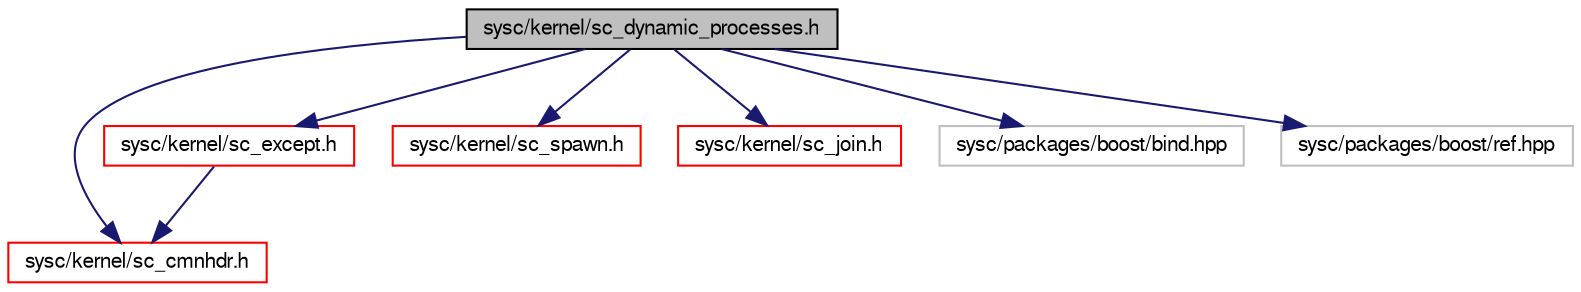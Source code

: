 digraph G
{
  edge [fontname="FreeSans",fontsize="10",labelfontname="FreeSans",labelfontsize="10"];
  node [fontname="FreeSans",fontsize="10",shape=record];
  Node1 [label="sysc/kernel/sc_dynamic_processes.h",height=0.2,width=0.4,color="black", fillcolor="grey75", style="filled" fontcolor="black"];
  Node1 -> Node2 [color="midnightblue",fontsize="10",style="solid",fontname="FreeSans"];
  Node2 [label="sysc/kernel/sc_cmnhdr.h",height=0.2,width=0.4,color="red", fillcolor="white", style="filled",URL="$a00343.html"];
  Node1 -> Node3 [color="midnightblue",fontsize="10",style="solid",fontname="FreeSans"];
  Node3 [label="sysc/kernel/sc_except.h",height=0.2,width=0.4,color="red", fillcolor="white", style="filled",URL="$a00352.html"];
  Node3 -> Node2 [color="midnightblue",fontsize="10",style="solid",fontname="FreeSans"];
  Node1 -> Node4 [color="midnightblue",fontsize="10",style="solid",fontname="FreeSans"];
  Node4 [label="sysc/kernel/sc_spawn.h",height=0.2,width=0.4,color="red", fillcolor="white", style="filled",URL="$a00374.html"];
  Node1 -> Node5 [color="midnightblue",fontsize="10",style="solid",fontname="FreeSans"];
  Node5 [label="sysc/kernel/sc_join.h",height=0.2,width=0.4,color="red", fillcolor="white", style="filled",URL="$a00354.html"];
  Node1 -> Node6 [color="midnightblue",fontsize="10",style="solid",fontname="FreeSans"];
  Node6 [label="sysc/packages/boost/bind.hpp",height=0.2,width=0.4,color="grey75", fillcolor="white", style="filled"];
  Node1 -> Node7 [color="midnightblue",fontsize="10",style="solid",fontname="FreeSans"];
  Node7 [label="sysc/packages/boost/ref.hpp",height=0.2,width=0.4,color="grey75", fillcolor="white", style="filled"];
}
